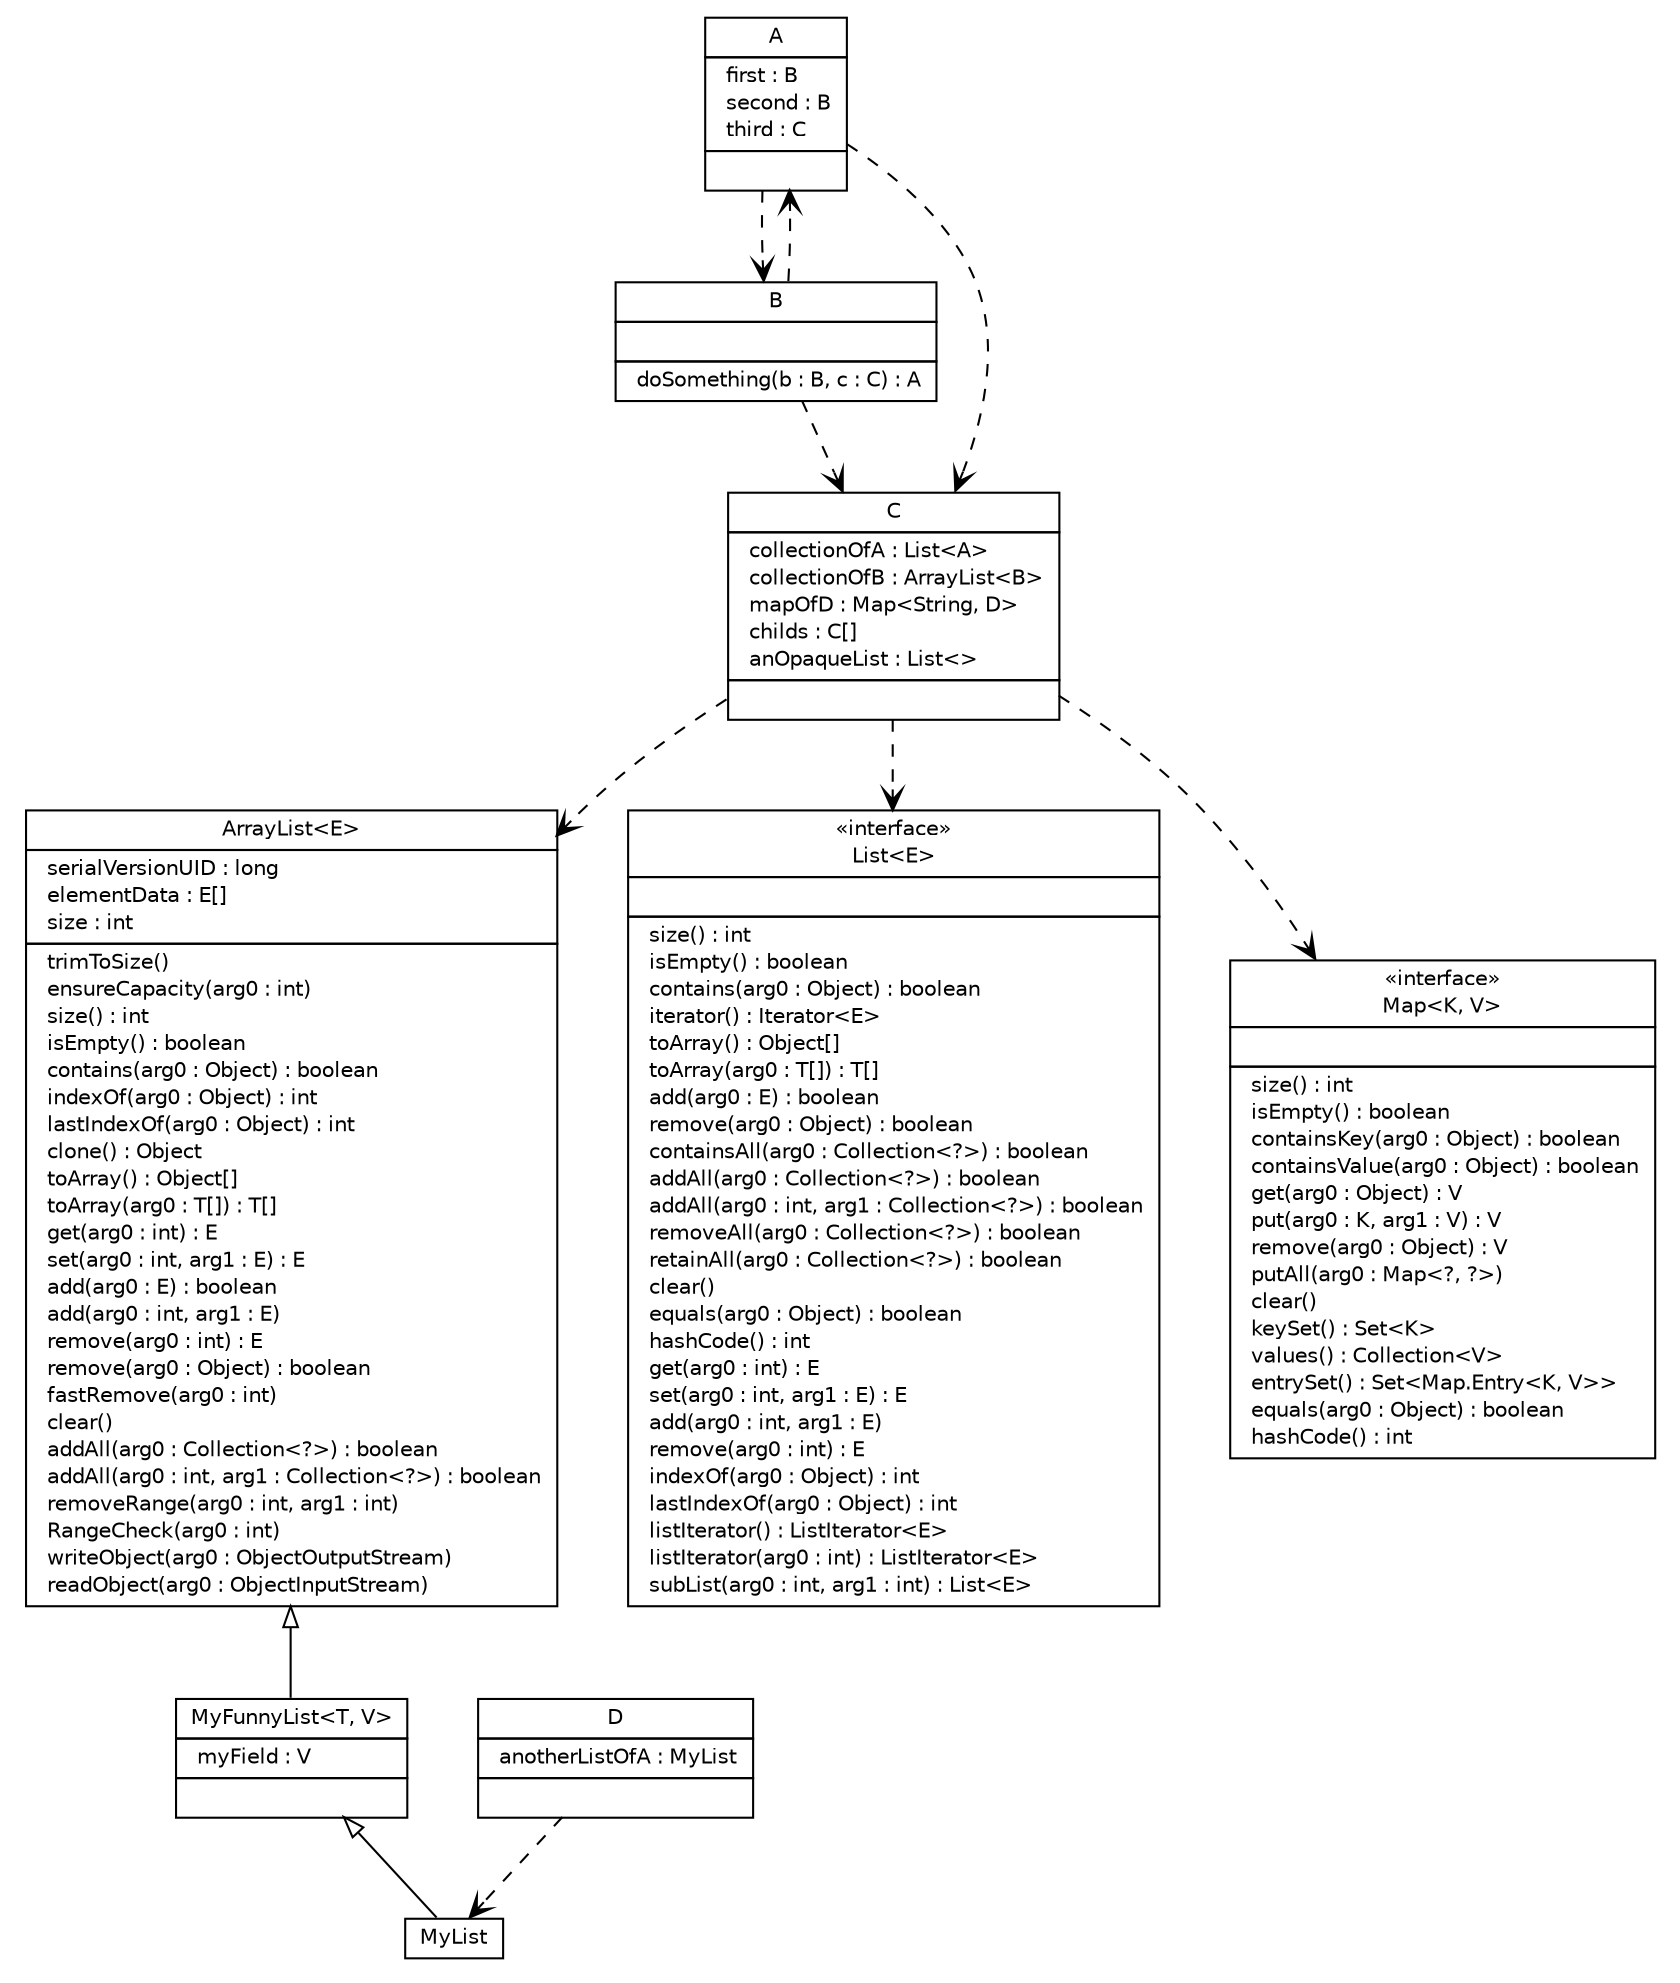 #!/usr/local/bin/dot
#
# Class diagram 
# Generated by UmlGraph version 4.1 (http://www.spinellis.gr/sw/umlgraph)
#

digraph G {
	edge [fontname="Helvetica",fontsize=10,labelfontname="Helvetica",labelfontsize=10];
	node [fontname="Helvetica",fontsize=10,shape=plaintext];
	// A
	c66 [label=<<table border="0" cellborder="1" cellspacing="0" cellpadding="2" port="p"><tr><td><table border="0" cellspacing="0" cellpadding="1"><tr><td> A </td></tr></table></td></tr><tr><td><table border="0" cellspacing="0" cellpadding="1"><tr><td align="left">  first : B </td></tr><tr><td align="left">  second : B </td></tr><tr><td align="left">  third : C </td></tr></table></td></tr><tr><td><table border="0" cellspacing="0" cellpadding="1"><tr><td align="left">  </td></tr></table></td></tr></table>>, fontname="Helvetica", fontcolor="black", fontsize=10.0];
	// B
	c67 [label=<<table border="0" cellborder="1" cellspacing="0" cellpadding="2" port="p"><tr><td><table border="0" cellspacing="0" cellpadding="1"><tr><td> B </td></tr></table></td></tr><tr><td><table border="0" cellspacing="0" cellpadding="1"><tr><td align="left">  </td></tr></table></td></tr><tr><td><table border="0" cellspacing="0" cellpadding="1"><tr><td align="left">  doSomething(b : B, c : C) : A </td></tr></table></td></tr></table>>, fontname="Helvetica", fontcolor="black", fontsize=10.0];
	// C
	c68 [label=<<table border="0" cellborder="1" cellspacing="0" cellpadding="2" port="p"><tr><td><table border="0" cellspacing="0" cellpadding="1"><tr><td> C </td></tr></table></td></tr><tr><td><table border="0" cellspacing="0" cellpadding="1"><tr><td align="left">  collectionOfA : List&lt;A&gt; </td></tr><tr><td align="left">  collectionOfB : ArrayList&lt;B&gt; </td></tr><tr><td align="left">  mapOfD : Map&lt;String, D&gt; </td></tr><tr><td align="left">  childs : C[] </td></tr><tr><td align="left">  anOpaqueList : List&lt;&gt; </td></tr></table></td></tr><tr><td><table border="0" cellspacing="0" cellpadding="1"><tr><td align="left">  </td></tr></table></td></tr></table>>, fontname="Helvetica", fontcolor="black", fontsize=10.0];
	// MyFunnyList<T, V>
	c69 [label=<<table border="0" cellborder="1" cellspacing="0" cellpadding="2" port="p"><tr><td><table border="0" cellspacing="0" cellpadding="1"><tr><td> MyFunnyList&lt;T, V&gt; </td></tr></table></td></tr><tr><td><table border="0" cellspacing="0" cellpadding="1"><tr><td align="left">  myField : V </td></tr></table></td></tr><tr><td><table border="0" cellspacing="0" cellpadding="1"><tr><td align="left">  </td></tr></table></td></tr></table>>, fontname="Helvetica", fontcolor="black", fontsize=10.0];
	// MyList
	c70 [label=<<table border="0" cellborder="1" cellspacing="0" cellpadding="2" port="p"><tr><td><table border="0" cellspacing="0" cellpadding="1"><tr><td> MyList </td></tr></table></td></tr></table>>, fontname="Helvetica", fontcolor="black", fontsize=10.0];
	// D
	c71 [label=<<table border="0" cellborder="1" cellspacing="0" cellpadding="2" port="p"><tr><td><table border="0" cellspacing="0" cellpadding="1"><tr><td> D </td></tr></table></td></tr><tr><td><table border="0" cellspacing="0" cellpadding="1"><tr><td align="left">  anotherListOfA : MyList </td></tr></table></td></tr><tr><td><table border="0" cellspacing="0" cellpadding="1"><tr><td align="left">  </td></tr></table></td></tr></table>>, fontname="Helvetica", fontcolor="black", fontsize=10.0];
	//MyFunnyList<T, V> extends java.util.ArrayList<T>
	c72:p -> c69:p [dir=back,arrowtail=empty];
	//MyList extends MyFunnyList<A, B>
	c69:p -> c70:p [dir=back,arrowtail=empty];
	// A depend C
	c66:p -> c68:p [taillabel="", label="", headlabel="", fontname="Helvetica", fontcolor="black", fontsize=10.0, color="black", arrowhead=open, style=dashed];
	// A depend B
	c66:p -> c67:p [taillabel="", label="", headlabel="", fontname="Helvetica", fontcolor="black", fontsize=10.0, color="black", arrowhead=open, style=dashed];
	// B depend C
	c67:p -> c68:p [taillabel="", label="", headlabel="", fontname="Helvetica", fontcolor="black", fontsize=10.0, color="black", arrowhead=open, style=dashed];
	// B depend A
	c67:p -> c66:p [taillabel="", label="", headlabel="", fontname="Helvetica", fontcolor="black", fontsize=10.0, color="black", arrowhead=open, style=dashed];
	// C depend java.util.List<E>
	c68:p -> c73:p [taillabel="", label="", headlabel="", fontname="Helvetica", fontcolor="black", fontsize=10.0, color="black", arrowhead=open, style=dashed];
	// C depend java.util.ArrayList<E>
	c68:p -> c72:p [taillabel="", label="", headlabel="", fontname="Helvetica", fontcolor="black", fontsize=10.0, color="black", arrowhead=open, style=dashed];
	// C depend java.util.Map<K, V>
	c68:p -> c74:p [taillabel="", label="", headlabel="", fontname="Helvetica", fontcolor="black", fontsize=10.0, color="black", arrowhead=open, style=dashed];
	// D depend MyList
	c71:p -> c70:p [taillabel="", label="", headlabel="", fontname="Helvetica", fontcolor="black", fontsize=10.0, color="black", arrowhead=open, style=dashed];
	// java.util.Map<K, V>
	c74 [label=<<table border="0" cellborder="1" cellspacing="0" cellpadding="2" port="p"><tr><td><table border="0" cellspacing="0" cellpadding="1"><tr><td> &laquo;interface&raquo; </td></tr><tr><td> Map&lt;K, V&gt; </td></tr></table></td></tr><tr><td><table border="0" cellspacing="0" cellpadding="1"><tr><td align="left">  </td></tr></table></td></tr><tr><td><table border="0" cellspacing="0" cellpadding="1"><tr><td align="left">  size() : int </td></tr><tr><td align="left">  isEmpty() : boolean </td></tr><tr><td align="left">  containsKey(arg0 : Object) : boolean </td></tr><tr><td align="left">  containsValue(arg0 : Object) : boolean </td></tr><tr><td align="left">  get(arg0 : Object) : V </td></tr><tr><td align="left">  put(arg0 : K, arg1 : V) : V </td></tr><tr><td align="left">  remove(arg0 : Object) : V </td></tr><tr><td align="left">  putAll(arg0 : Map&lt;?, ?&gt;) </td></tr><tr><td align="left">  clear() </td></tr><tr><td align="left">  keySet() : Set&lt;K&gt; </td></tr><tr><td align="left">  values() : Collection&lt;V&gt; </td></tr><tr><td align="left">  entrySet() : Set&lt;Map.Entry&lt;K, V&gt;&gt; </td></tr><tr><td align="left">  equals(arg0 : Object) : boolean </td></tr><tr><td align="left">  hashCode() : int </td></tr></table></td></tr></table>>, fontname="Helvetica", fontcolor="black", fontsize=10.0];
	// java.util.ArrayList<E>
	c72 [label=<<table border="0" cellborder="1" cellspacing="0" cellpadding="2" port="p"><tr><td><table border="0" cellspacing="0" cellpadding="1"><tr><td> ArrayList&lt;E&gt; </td></tr></table></td></tr><tr><td><table border="0" cellspacing="0" cellpadding="1"><tr><td align="left">  serialVersionUID : long </td></tr><tr><td align="left">  elementData : E[] </td></tr><tr><td align="left">  size : int </td></tr></table></td></tr><tr><td><table border="0" cellspacing="0" cellpadding="1"><tr><td align="left">  trimToSize() </td></tr><tr><td align="left">  ensureCapacity(arg0 : int) </td></tr><tr><td align="left">  size() : int </td></tr><tr><td align="left">  isEmpty() : boolean </td></tr><tr><td align="left">  contains(arg0 : Object) : boolean </td></tr><tr><td align="left">  indexOf(arg0 : Object) : int </td></tr><tr><td align="left">  lastIndexOf(arg0 : Object) : int </td></tr><tr><td align="left">  clone() : Object </td></tr><tr><td align="left">  toArray() : Object[] </td></tr><tr><td align="left">  toArray(arg0 : T[]) : T[] </td></tr><tr><td align="left">  get(arg0 : int) : E </td></tr><tr><td align="left">  set(arg0 : int, arg1 : E) : E </td></tr><tr><td align="left">  add(arg0 : E) : boolean </td></tr><tr><td align="left">  add(arg0 : int, arg1 : E) </td></tr><tr><td align="left">  remove(arg0 : int) : E </td></tr><tr><td align="left">  remove(arg0 : Object) : boolean </td></tr><tr><td align="left">  fastRemove(arg0 : int) </td></tr><tr><td align="left">  clear() </td></tr><tr><td align="left">  addAll(arg0 : Collection&lt;?&gt;) : boolean </td></tr><tr><td align="left">  addAll(arg0 : int, arg1 : Collection&lt;?&gt;) : boolean </td></tr><tr><td align="left">  removeRange(arg0 : int, arg1 : int) </td></tr><tr><td align="left">  RangeCheck(arg0 : int) </td></tr><tr><td align="left">  writeObject(arg0 : ObjectOutputStream) </td></tr><tr><td align="left">  readObject(arg0 : ObjectInputStream) </td></tr></table></td></tr></table>>, fontname="Helvetica", fontcolor="black", fontsize=10.0];
	// java.util.List<E>
	c73 [label=<<table border="0" cellborder="1" cellspacing="0" cellpadding="2" port="p"><tr><td><table border="0" cellspacing="0" cellpadding="1"><tr><td> &laquo;interface&raquo; </td></tr><tr><td> List&lt;E&gt; </td></tr></table></td></tr><tr><td><table border="0" cellspacing="0" cellpadding="1"><tr><td align="left">  </td></tr></table></td></tr><tr><td><table border="0" cellspacing="0" cellpadding="1"><tr><td align="left">  size() : int </td></tr><tr><td align="left">  isEmpty() : boolean </td></tr><tr><td align="left">  contains(arg0 : Object) : boolean </td></tr><tr><td align="left">  iterator() : Iterator&lt;E&gt; </td></tr><tr><td align="left">  toArray() : Object[] </td></tr><tr><td align="left">  toArray(arg0 : T[]) : T[] </td></tr><tr><td align="left">  add(arg0 : E) : boolean </td></tr><tr><td align="left">  remove(arg0 : Object) : boolean </td></tr><tr><td align="left">  containsAll(arg0 : Collection&lt;?&gt;) : boolean </td></tr><tr><td align="left">  addAll(arg0 : Collection&lt;?&gt;) : boolean </td></tr><tr><td align="left">  addAll(arg0 : int, arg1 : Collection&lt;?&gt;) : boolean </td></tr><tr><td align="left">  removeAll(arg0 : Collection&lt;?&gt;) : boolean </td></tr><tr><td align="left">  retainAll(arg0 : Collection&lt;?&gt;) : boolean </td></tr><tr><td align="left">  clear() </td></tr><tr><td align="left">  equals(arg0 : Object) : boolean </td></tr><tr><td align="left">  hashCode() : int </td></tr><tr><td align="left">  get(arg0 : int) : E </td></tr><tr><td align="left">  set(arg0 : int, arg1 : E) : E </td></tr><tr><td align="left">  add(arg0 : int, arg1 : E) </td></tr><tr><td align="left">  remove(arg0 : int) : E </td></tr><tr><td align="left">  indexOf(arg0 : Object) : int </td></tr><tr><td align="left">  lastIndexOf(arg0 : Object) : int </td></tr><tr><td align="left">  listIterator() : ListIterator&lt;E&gt; </td></tr><tr><td align="left">  listIterator(arg0 : int) : ListIterator&lt;E&gt; </td></tr><tr><td align="left">  subList(arg0 : int, arg1 : int) : List&lt;E&gt; </td></tr></table></td></tr></table>>, fontname="Helvetica", fontcolor="black", fontsize=10.0];
}

